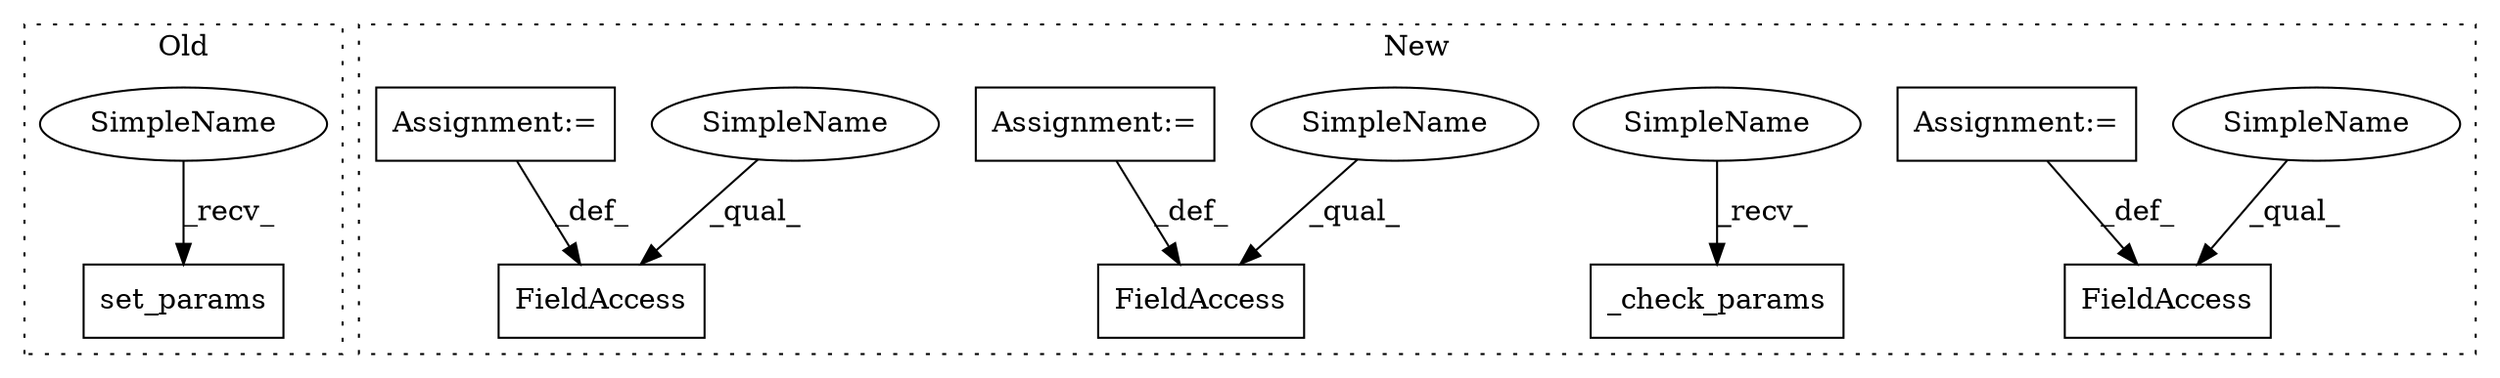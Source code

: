 digraph G {
subgraph cluster0 {
1 [label="set_params" a="32" s="878,931" l="11,1" shape="box"];
9 [label="SimpleName" a="42" s="873" l="4" shape="ellipse"];
label = "Old";
style="dotted";
}
subgraph cluster1 {
2 [label="_check_params" a="32" s="1024" l="15" shape="box"];
3 [label="FieldAccess" a="22" s="893" l="9" shape="box"];
4 [label="FieldAccess" a="22" s="985" l="16" shape="box"];
5 [label="Assignment:=" a="7" s="902" l="1" shape="box"];
6 [label="Assignment:=" a="7" s="1001" l="1" shape="box"];
7 [label="FieldAccess" a="22" s="957" l="13" shape="box"];
8 [label="Assignment:=" a="7" s="970" l="1" shape="box"];
10 [label="SimpleName" a="42" s="1019" l="4" shape="ellipse"];
11 [label="SimpleName" a="42" s="893" l="4" shape="ellipse"];
12 [label="SimpleName" a="42" s="957" l="4" shape="ellipse"];
13 [label="SimpleName" a="42" s="985" l="4" shape="ellipse"];
label = "New";
style="dotted";
}
5 -> 3 [label="_def_"];
6 -> 4 [label="_def_"];
8 -> 7 [label="_def_"];
9 -> 1 [label="_recv_"];
10 -> 2 [label="_recv_"];
11 -> 3 [label="_qual_"];
12 -> 7 [label="_qual_"];
13 -> 4 [label="_qual_"];
}